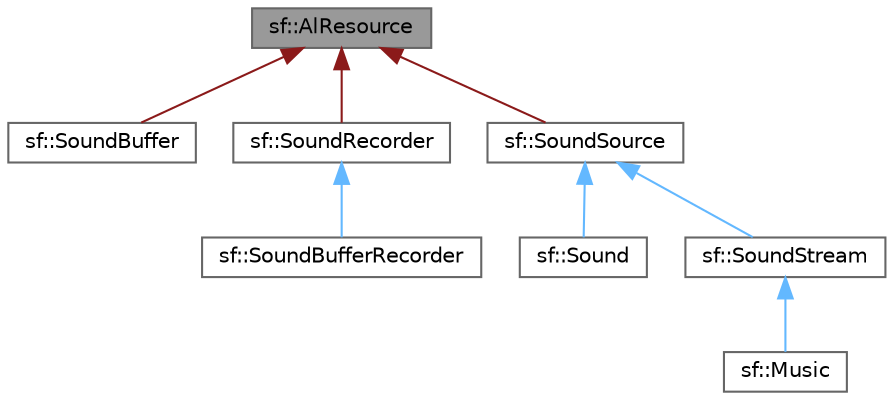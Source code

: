 digraph "sf::AlResource"
{
 // LATEX_PDF_SIZE
  bgcolor="transparent";
  edge [fontname=Helvetica,fontsize=10,labelfontname=Helvetica,labelfontsize=10];
  node [fontname=Helvetica,fontsize=10,shape=box,height=0.2,width=0.4];
  Node1 [id="Node000001",label="sf::AlResource",height=0.2,width=0.4,color="gray40", fillcolor="grey60", style="filled", fontcolor="black",tooltip="Base class for classes that require an OpenAL context."];
  Node1 -> Node2 [id="edge1_Node000001_Node000002",dir="back",color="firebrick4",style="solid",tooltip=" "];
  Node2 [id="Node000002",label="sf::SoundBuffer",height=0.2,width=0.4,color="gray40", fillcolor="white", style="filled",URL="$classsf_1_1_sound_buffer.html",tooltip="Storage for audio samples defining a sound."];
  Node1 -> Node3 [id="edge2_Node000001_Node000003",dir="back",color="firebrick4",style="solid",tooltip=" "];
  Node3 [id="Node000003",label="sf::SoundRecorder",height=0.2,width=0.4,color="gray40", fillcolor="white", style="filled",URL="$classsf_1_1_sound_recorder.html",tooltip="Abstract base class for capturing sound data."];
  Node3 -> Node4 [id="edge3_Node000003_Node000004",dir="back",color="steelblue1",style="solid",tooltip=" "];
  Node4 [id="Node000004",label="sf::SoundBufferRecorder",height=0.2,width=0.4,color="gray40", fillcolor="white", style="filled",URL="$classsf_1_1_sound_buffer_recorder.html",tooltip="Specialized SoundRecorder which stores the captured audio data into a sound buffer."];
  Node1 -> Node5 [id="edge4_Node000001_Node000005",dir="back",color="firebrick4",style="solid",tooltip=" "];
  Node5 [id="Node000005",label="sf::SoundSource",height=0.2,width=0.4,color="gray40", fillcolor="white", style="filled",URL="$classsf_1_1_sound_source.html",tooltip="Base class defining a sound's properties."];
  Node5 -> Node6 [id="edge5_Node000005_Node000006",dir="back",color="steelblue1",style="solid",tooltip=" "];
  Node6 [id="Node000006",label="sf::Sound",height=0.2,width=0.4,color="gray40", fillcolor="white", style="filled",URL="$classsf_1_1_sound.html",tooltip="Regular sound that can be played in the audio environment."];
  Node5 -> Node7 [id="edge6_Node000005_Node000007",dir="back",color="steelblue1",style="solid",tooltip=" "];
  Node7 [id="Node000007",label="sf::SoundStream",height=0.2,width=0.4,color="gray40", fillcolor="white", style="filled",URL="$classsf_1_1_sound_stream.html",tooltip="Abstract base class for streamed audio sources."];
  Node7 -> Node8 [id="edge7_Node000007_Node000008",dir="back",color="steelblue1",style="solid",tooltip=" "];
  Node8 [id="Node000008",label="sf::Music",height=0.2,width=0.4,color="gray40", fillcolor="white", style="filled",URL="$classsf_1_1_music.html",tooltip="Streamed music played from an audio file."];
}
